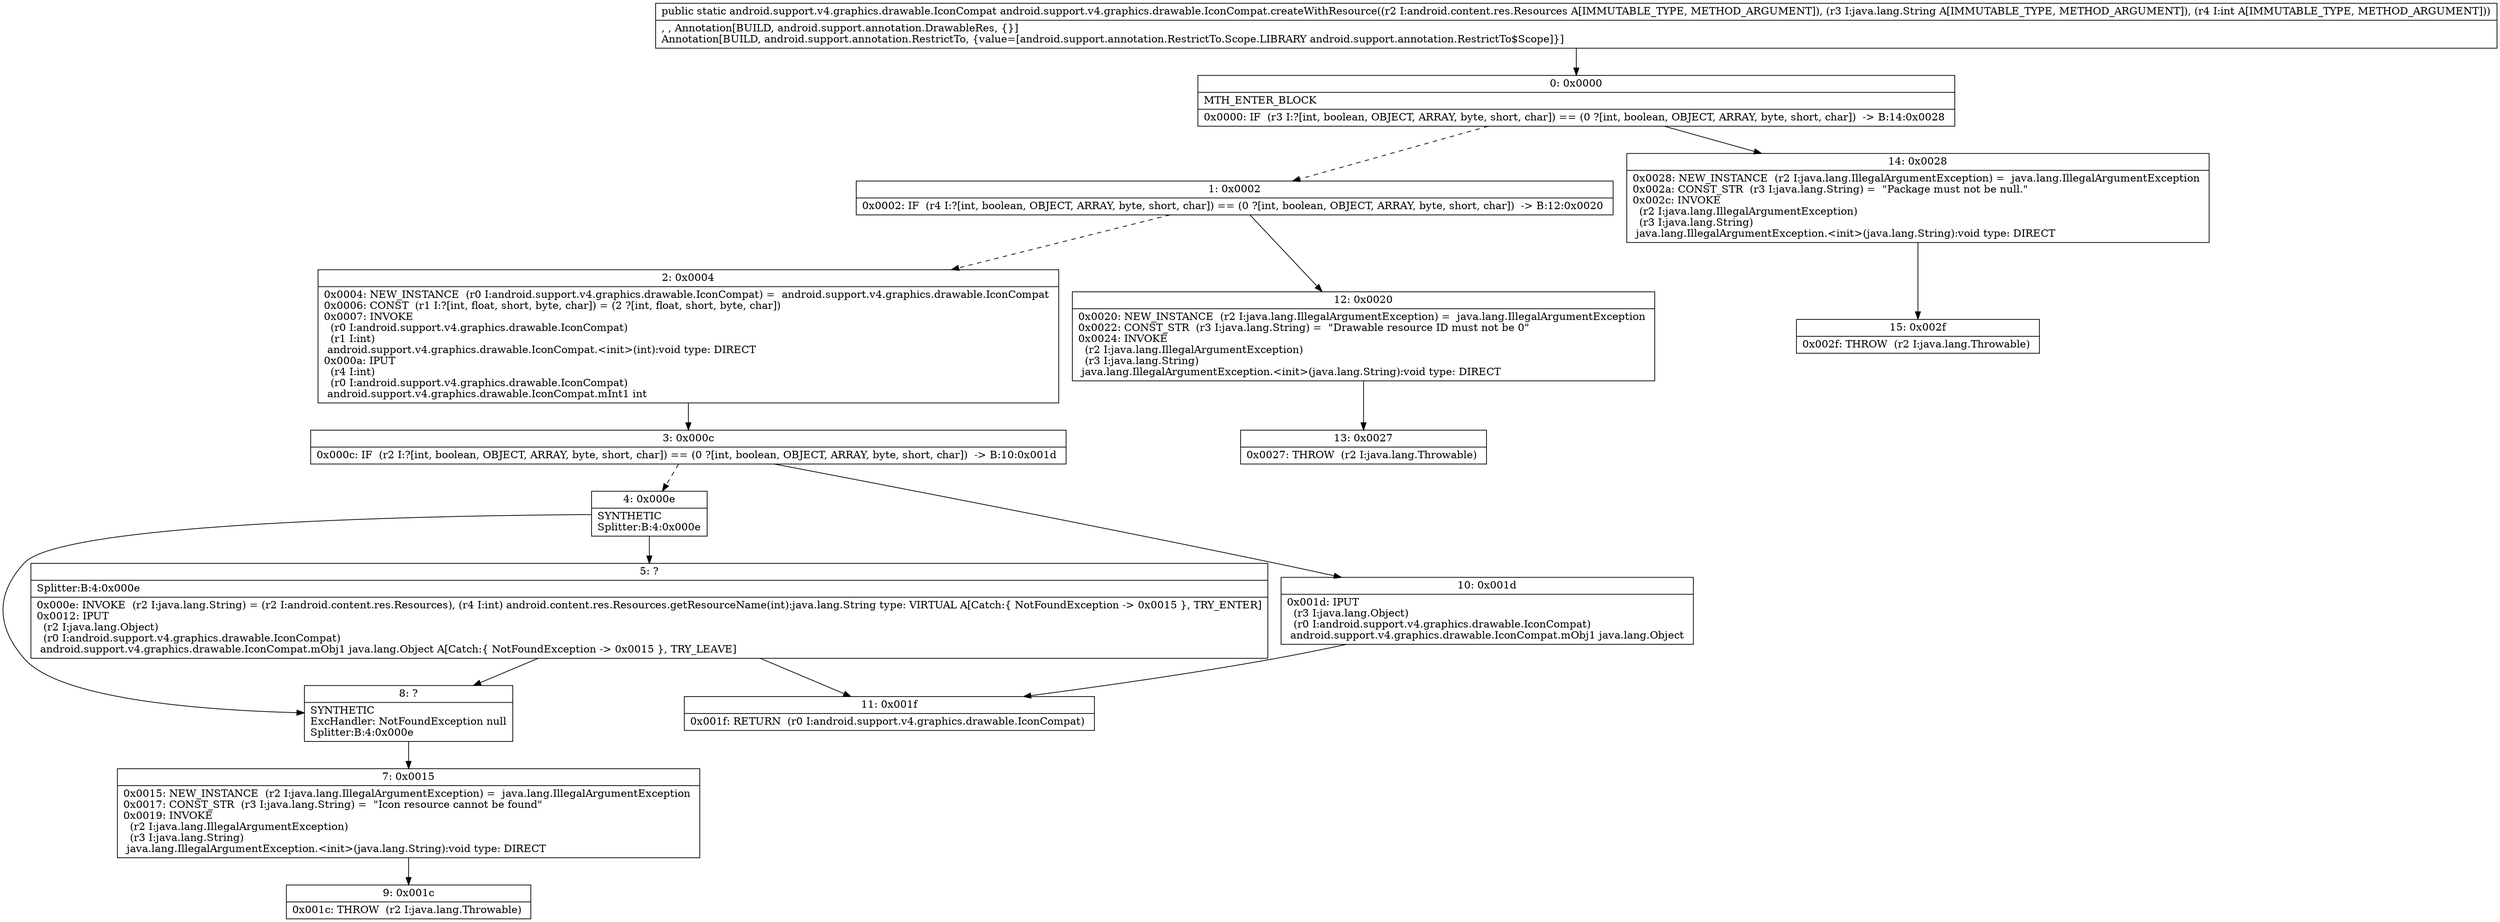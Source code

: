 digraph "CFG forandroid.support.v4.graphics.drawable.IconCompat.createWithResource(Landroid\/content\/res\/Resources;Ljava\/lang\/String;I)Landroid\/support\/v4\/graphics\/drawable\/IconCompat;" {
Node_0 [shape=record,label="{0\:\ 0x0000|MTH_ENTER_BLOCK\l|0x0000: IF  (r3 I:?[int, boolean, OBJECT, ARRAY, byte, short, char]) == (0 ?[int, boolean, OBJECT, ARRAY, byte, short, char])  \-\> B:14:0x0028 \l}"];
Node_1 [shape=record,label="{1\:\ 0x0002|0x0002: IF  (r4 I:?[int, boolean, OBJECT, ARRAY, byte, short, char]) == (0 ?[int, boolean, OBJECT, ARRAY, byte, short, char])  \-\> B:12:0x0020 \l}"];
Node_2 [shape=record,label="{2\:\ 0x0004|0x0004: NEW_INSTANCE  (r0 I:android.support.v4.graphics.drawable.IconCompat) =  android.support.v4.graphics.drawable.IconCompat \l0x0006: CONST  (r1 I:?[int, float, short, byte, char]) = (2 ?[int, float, short, byte, char]) \l0x0007: INVOKE  \l  (r0 I:android.support.v4.graphics.drawable.IconCompat)\l  (r1 I:int)\l android.support.v4.graphics.drawable.IconCompat.\<init\>(int):void type: DIRECT \l0x000a: IPUT  \l  (r4 I:int)\l  (r0 I:android.support.v4.graphics.drawable.IconCompat)\l android.support.v4.graphics.drawable.IconCompat.mInt1 int \l}"];
Node_3 [shape=record,label="{3\:\ 0x000c|0x000c: IF  (r2 I:?[int, boolean, OBJECT, ARRAY, byte, short, char]) == (0 ?[int, boolean, OBJECT, ARRAY, byte, short, char])  \-\> B:10:0x001d \l}"];
Node_4 [shape=record,label="{4\:\ 0x000e|SYNTHETIC\lSplitter:B:4:0x000e\l}"];
Node_5 [shape=record,label="{5\:\ ?|Splitter:B:4:0x000e\l|0x000e: INVOKE  (r2 I:java.lang.String) = (r2 I:android.content.res.Resources), (r4 I:int) android.content.res.Resources.getResourceName(int):java.lang.String type: VIRTUAL A[Catch:\{ NotFoundException \-\> 0x0015 \}, TRY_ENTER]\l0x0012: IPUT  \l  (r2 I:java.lang.Object)\l  (r0 I:android.support.v4.graphics.drawable.IconCompat)\l android.support.v4.graphics.drawable.IconCompat.mObj1 java.lang.Object A[Catch:\{ NotFoundException \-\> 0x0015 \}, TRY_LEAVE]\l}"];
Node_7 [shape=record,label="{7\:\ 0x0015|0x0015: NEW_INSTANCE  (r2 I:java.lang.IllegalArgumentException) =  java.lang.IllegalArgumentException \l0x0017: CONST_STR  (r3 I:java.lang.String) =  \"Icon resource cannot be found\" \l0x0019: INVOKE  \l  (r2 I:java.lang.IllegalArgumentException)\l  (r3 I:java.lang.String)\l java.lang.IllegalArgumentException.\<init\>(java.lang.String):void type: DIRECT \l}"];
Node_8 [shape=record,label="{8\:\ ?|SYNTHETIC\lExcHandler: NotFoundException null\lSplitter:B:4:0x000e\l}"];
Node_9 [shape=record,label="{9\:\ 0x001c|0x001c: THROW  (r2 I:java.lang.Throwable) \l}"];
Node_10 [shape=record,label="{10\:\ 0x001d|0x001d: IPUT  \l  (r3 I:java.lang.Object)\l  (r0 I:android.support.v4.graphics.drawable.IconCompat)\l android.support.v4.graphics.drawable.IconCompat.mObj1 java.lang.Object \l}"];
Node_11 [shape=record,label="{11\:\ 0x001f|0x001f: RETURN  (r0 I:android.support.v4.graphics.drawable.IconCompat) \l}"];
Node_12 [shape=record,label="{12\:\ 0x0020|0x0020: NEW_INSTANCE  (r2 I:java.lang.IllegalArgumentException) =  java.lang.IllegalArgumentException \l0x0022: CONST_STR  (r3 I:java.lang.String) =  \"Drawable resource ID must not be 0\" \l0x0024: INVOKE  \l  (r2 I:java.lang.IllegalArgumentException)\l  (r3 I:java.lang.String)\l java.lang.IllegalArgumentException.\<init\>(java.lang.String):void type: DIRECT \l}"];
Node_13 [shape=record,label="{13\:\ 0x0027|0x0027: THROW  (r2 I:java.lang.Throwable) \l}"];
Node_14 [shape=record,label="{14\:\ 0x0028|0x0028: NEW_INSTANCE  (r2 I:java.lang.IllegalArgumentException) =  java.lang.IllegalArgumentException \l0x002a: CONST_STR  (r3 I:java.lang.String) =  \"Package must not be null.\" \l0x002c: INVOKE  \l  (r2 I:java.lang.IllegalArgumentException)\l  (r3 I:java.lang.String)\l java.lang.IllegalArgumentException.\<init\>(java.lang.String):void type: DIRECT \l}"];
Node_15 [shape=record,label="{15\:\ 0x002f|0x002f: THROW  (r2 I:java.lang.Throwable) \l}"];
MethodNode[shape=record,label="{public static android.support.v4.graphics.drawable.IconCompat android.support.v4.graphics.drawable.IconCompat.createWithResource((r2 I:android.content.res.Resources A[IMMUTABLE_TYPE, METHOD_ARGUMENT]), (r3 I:java.lang.String A[IMMUTABLE_TYPE, METHOD_ARGUMENT]), (r4 I:int A[IMMUTABLE_TYPE, METHOD_ARGUMENT]))  | , , Annotation[BUILD, android.support.annotation.DrawableRes, \{\}]\lAnnotation[BUILD, android.support.annotation.RestrictTo, \{value=[android.support.annotation.RestrictTo.Scope.LIBRARY android.support.annotation.RestrictTo$Scope]\}]\l}"];
MethodNode -> Node_0;
Node_0 -> Node_1[style=dashed];
Node_0 -> Node_14;
Node_1 -> Node_2[style=dashed];
Node_1 -> Node_12;
Node_2 -> Node_3;
Node_3 -> Node_4[style=dashed];
Node_3 -> Node_10;
Node_4 -> Node_5;
Node_4 -> Node_8;
Node_5 -> Node_8;
Node_5 -> Node_11;
Node_7 -> Node_9;
Node_8 -> Node_7;
Node_10 -> Node_11;
Node_12 -> Node_13;
Node_14 -> Node_15;
}

